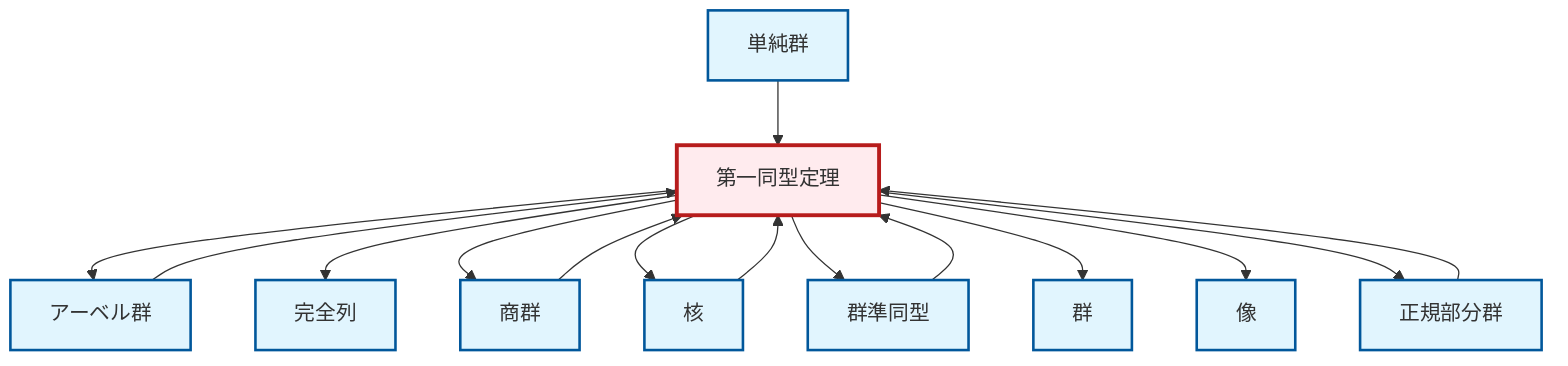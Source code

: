graph TD
    classDef definition fill:#e1f5fe,stroke:#01579b,stroke-width:2px
    classDef theorem fill:#f3e5f5,stroke:#4a148c,stroke-width:2px
    classDef axiom fill:#fff3e0,stroke:#e65100,stroke-width:2px
    classDef example fill:#e8f5e9,stroke:#1b5e20,stroke-width:2px
    classDef current fill:#ffebee,stroke:#b71c1c,stroke-width:3px
    def-group["群"]:::definition
    def-simple-group["単純群"]:::definition
    def-normal-subgroup["正規部分群"]:::definition
    thm-first-isomorphism["第一同型定理"]:::theorem
    def-kernel["核"]:::definition
    def-exact-sequence["完全列"]:::definition
    def-quotient-group["商群"]:::definition
    def-image["像"]:::definition
    def-homomorphism["群準同型"]:::definition
    def-abelian-group["アーベル群"]:::definition
    thm-first-isomorphism --> def-abelian-group
    thm-first-isomorphism --> def-exact-sequence
    thm-first-isomorphism --> def-quotient-group
    def-simple-group --> thm-first-isomorphism
    thm-first-isomorphism --> def-kernel
    thm-first-isomorphism --> def-homomorphism
    thm-first-isomorphism --> def-group
    thm-first-isomorphism --> def-image
    def-abelian-group --> thm-first-isomorphism
    def-normal-subgroup --> thm-first-isomorphism
    thm-first-isomorphism --> def-normal-subgroup
    def-quotient-group --> thm-first-isomorphism
    def-homomorphism --> thm-first-isomorphism
    def-kernel --> thm-first-isomorphism
    class thm-first-isomorphism current